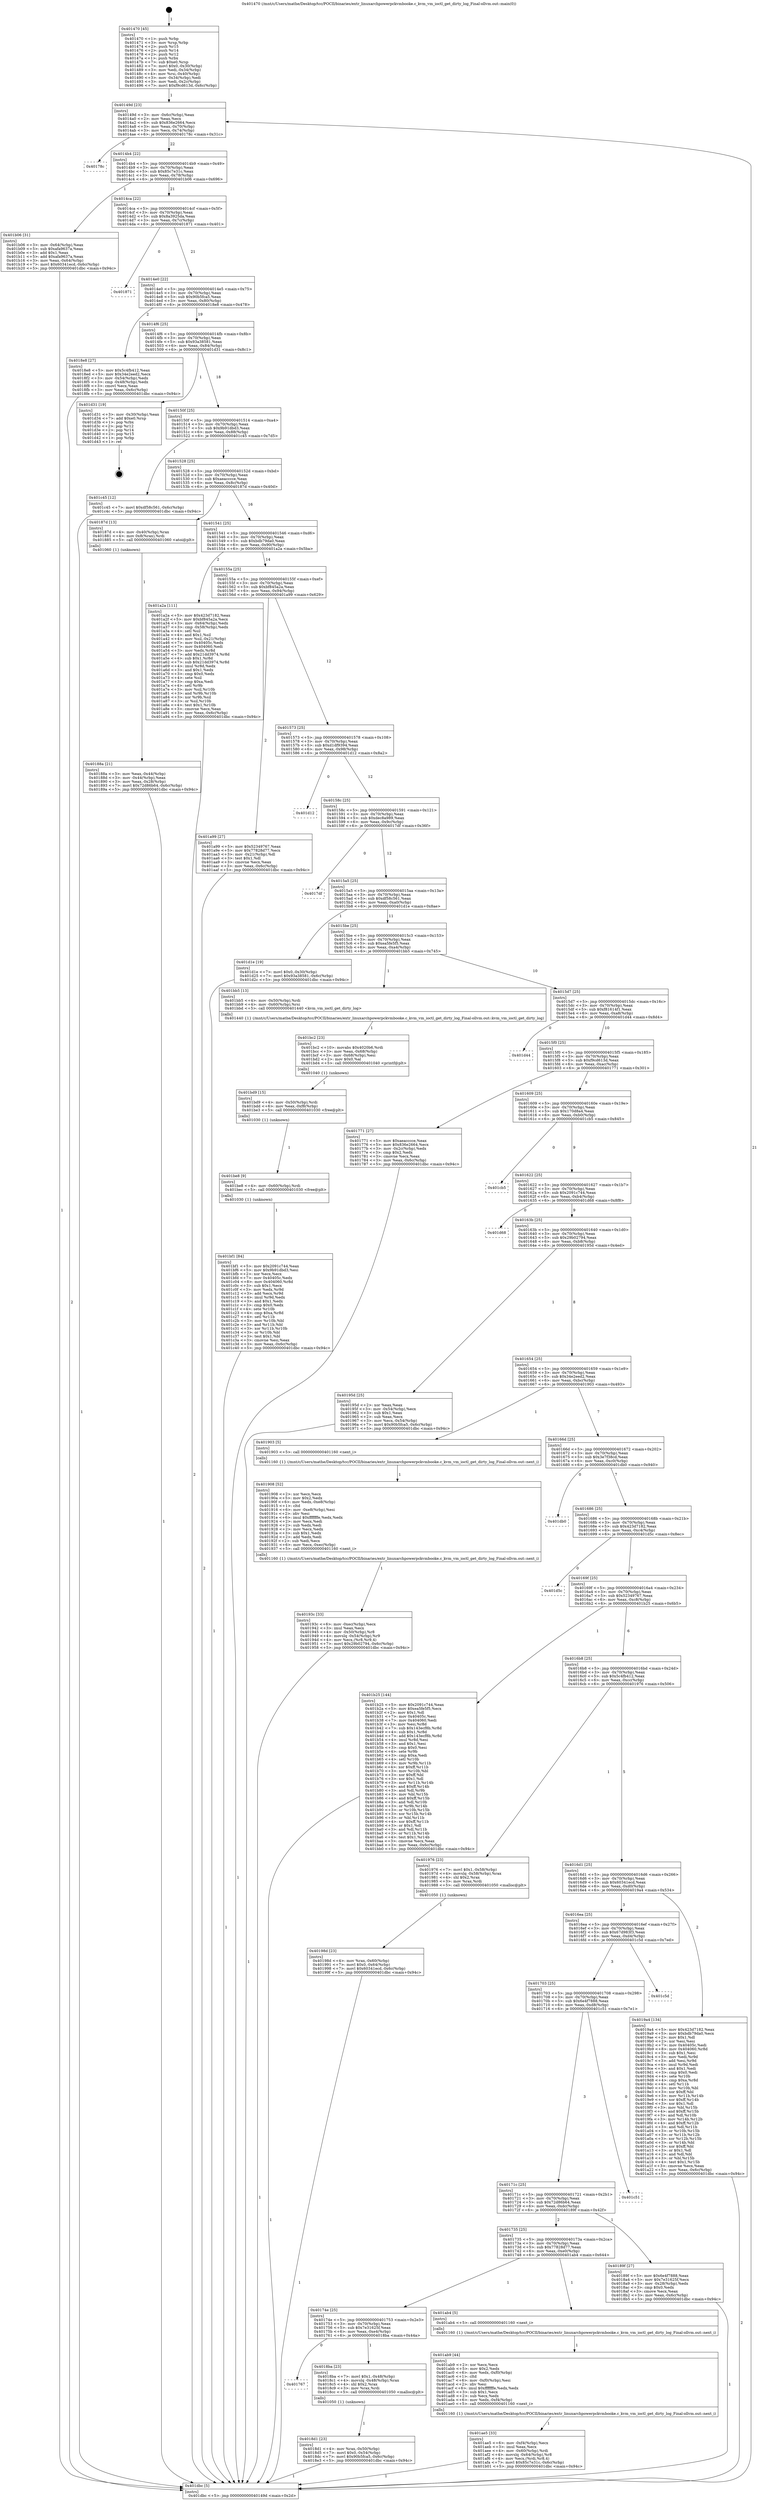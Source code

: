 digraph "0x401470" {
  label = "0x401470 (/mnt/c/Users/mathe/Desktop/tcc/POCII/binaries/extr_linuxarchpowerpckvmbooke.c_kvm_vm_ioctl_get_dirty_log_Final-ollvm.out::main(0))"
  labelloc = "t"
  node[shape=record]

  Entry [label="",width=0.3,height=0.3,shape=circle,fillcolor=black,style=filled]
  "0x40149d" [label="{
     0x40149d [23]\l
     | [instrs]\l
     &nbsp;&nbsp;0x40149d \<+3\>: mov -0x6c(%rbp),%eax\l
     &nbsp;&nbsp;0x4014a0 \<+2\>: mov %eax,%ecx\l
     &nbsp;&nbsp;0x4014a2 \<+6\>: sub $0x836e2664,%ecx\l
     &nbsp;&nbsp;0x4014a8 \<+3\>: mov %eax,-0x70(%rbp)\l
     &nbsp;&nbsp;0x4014ab \<+3\>: mov %ecx,-0x74(%rbp)\l
     &nbsp;&nbsp;0x4014ae \<+6\>: je 000000000040178c \<main+0x31c\>\l
  }"]
  "0x40178c" [label="{
     0x40178c\l
  }", style=dashed]
  "0x4014b4" [label="{
     0x4014b4 [22]\l
     | [instrs]\l
     &nbsp;&nbsp;0x4014b4 \<+5\>: jmp 00000000004014b9 \<main+0x49\>\l
     &nbsp;&nbsp;0x4014b9 \<+3\>: mov -0x70(%rbp),%eax\l
     &nbsp;&nbsp;0x4014bc \<+5\>: sub $0x85c7e31c,%eax\l
     &nbsp;&nbsp;0x4014c1 \<+3\>: mov %eax,-0x78(%rbp)\l
     &nbsp;&nbsp;0x4014c4 \<+6\>: je 0000000000401b06 \<main+0x696\>\l
  }"]
  Exit [label="",width=0.3,height=0.3,shape=circle,fillcolor=black,style=filled,peripheries=2]
  "0x401b06" [label="{
     0x401b06 [31]\l
     | [instrs]\l
     &nbsp;&nbsp;0x401b06 \<+3\>: mov -0x64(%rbp),%eax\l
     &nbsp;&nbsp;0x401b09 \<+5\>: sub $0xafa9637a,%eax\l
     &nbsp;&nbsp;0x401b0e \<+3\>: add $0x1,%eax\l
     &nbsp;&nbsp;0x401b11 \<+5\>: add $0xafa9637a,%eax\l
     &nbsp;&nbsp;0x401b16 \<+3\>: mov %eax,-0x64(%rbp)\l
     &nbsp;&nbsp;0x401b19 \<+7\>: movl $0x60341ecd,-0x6c(%rbp)\l
     &nbsp;&nbsp;0x401b20 \<+5\>: jmp 0000000000401dbc \<main+0x94c\>\l
  }"]
  "0x4014ca" [label="{
     0x4014ca [22]\l
     | [instrs]\l
     &nbsp;&nbsp;0x4014ca \<+5\>: jmp 00000000004014cf \<main+0x5f\>\l
     &nbsp;&nbsp;0x4014cf \<+3\>: mov -0x70(%rbp),%eax\l
     &nbsp;&nbsp;0x4014d2 \<+5\>: sub $0x8a3925da,%eax\l
     &nbsp;&nbsp;0x4014d7 \<+3\>: mov %eax,-0x7c(%rbp)\l
     &nbsp;&nbsp;0x4014da \<+6\>: je 0000000000401871 \<main+0x401\>\l
  }"]
  "0x401bf1" [label="{
     0x401bf1 [84]\l
     | [instrs]\l
     &nbsp;&nbsp;0x401bf1 \<+5\>: mov $0x2091c744,%eax\l
     &nbsp;&nbsp;0x401bf6 \<+5\>: mov $0x9b91dbd3,%esi\l
     &nbsp;&nbsp;0x401bfb \<+2\>: xor %ecx,%ecx\l
     &nbsp;&nbsp;0x401bfd \<+7\>: mov 0x40405c,%edx\l
     &nbsp;&nbsp;0x401c04 \<+8\>: mov 0x404060,%r8d\l
     &nbsp;&nbsp;0x401c0c \<+3\>: sub $0x1,%ecx\l
     &nbsp;&nbsp;0x401c0f \<+3\>: mov %edx,%r9d\l
     &nbsp;&nbsp;0x401c12 \<+3\>: add %ecx,%r9d\l
     &nbsp;&nbsp;0x401c15 \<+4\>: imul %r9d,%edx\l
     &nbsp;&nbsp;0x401c19 \<+3\>: and $0x1,%edx\l
     &nbsp;&nbsp;0x401c1c \<+3\>: cmp $0x0,%edx\l
     &nbsp;&nbsp;0x401c1f \<+4\>: sete %r10b\l
     &nbsp;&nbsp;0x401c23 \<+4\>: cmp $0xa,%r8d\l
     &nbsp;&nbsp;0x401c27 \<+4\>: setl %r11b\l
     &nbsp;&nbsp;0x401c2b \<+3\>: mov %r10b,%bl\l
     &nbsp;&nbsp;0x401c2e \<+3\>: and %r11b,%bl\l
     &nbsp;&nbsp;0x401c31 \<+3\>: xor %r11b,%r10b\l
     &nbsp;&nbsp;0x401c34 \<+3\>: or %r10b,%bl\l
     &nbsp;&nbsp;0x401c37 \<+3\>: test $0x1,%bl\l
     &nbsp;&nbsp;0x401c3a \<+3\>: cmovne %esi,%eax\l
     &nbsp;&nbsp;0x401c3d \<+3\>: mov %eax,-0x6c(%rbp)\l
     &nbsp;&nbsp;0x401c40 \<+5\>: jmp 0000000000401dbc \<main+0x94c\>\l
  }"]
  "0x401871" [label="{
     0x401871\l
  }", style=dashed]
  "0x4014e0" [label="{
     0x4014e0 [22]\l
     | [instrs]\l
     &nbsp;&nbsp;0x4014e0 \<+5\>: jmp 00000000004014e5 \<main+0x75\>\l
     &nbsp;&nbsp;0x4014e5 \<+3\>: mov -0x70(%rbp),%eax\l
     &nbsp;&nbsp;0x4014e8 \<+5\>: sub $0x90b5fca5,%eax\l
     &nbsp;&nbsp;0x4014ed \<+3\>: mov %eax,-0x80(%rbp)\l
     &nbsp;&nbsp;0x4014f0 \<+6\>: je 00000000004018e8 \<main+0x478\>\l
  }"]
  "0x401be8" [label="{
     0x401be8 [9]\l
     | [instrs]\l
     &nbsp;&nbsp;0x401be8 \<+4\>: mov -0x60(%rbp),%rdi\l
     &nbsp;&nbsp;0x401bec \<+5\>: call 0000000000401030 \<free@plt\>\l
     | [calls]\l
     &nbsp;&nbsp;0x401030 \{1\} (unknown)\l
  }"]
  "0x4018e8" [label="{
     0x4018e8 [27]\l
     | [instrs]\l
     &nbsp;&nbsp;0x4018e8 \<+5\>: mov $0x5c4fb412,%eax\l
     &nbsp;&nbsp;0x4018ed \<+5\>: mov $0x34e2eed2,%ecx\l
     &nbsp;&nbsp;0x4018f2 \<+3\>: mov -0x54(%rbp),%edx\l
     &nbsp;&nbsp;0x4018f5 \<+3\>: cmp -0x48(%rbp),%edx\l
     &nbsp;&nbsp;0x4018f8 \<+3\>: cmovl %ecx,%eax\l
     &nbsp;&nbsp;0x4018fb \<+3\>: mov %eax,-0x6c(%rbp)\l
     &nbsp;&nbsp;0x4018fe \<+5\>: jmp 0000000000401dbc \<main+0x94c\>\l
  }"]
  "0x4014f6" [label="{
     0x4014f6 [25]\l
     | [instrs]\l
     &nbsp;&nbsp;0x4014f6 \<+5\>: jmp 00000000004014fb \<main+0x8b\>\l
     &nbsp;&nbsp;0x4014fb \<+3\>: mov -0x70(%rbp),%eax\l
     &nbsp;&nbsp;0x4014fe \<+5\>: sub $0x93a38581,%eax\l
     &nbsp;&nbsp;0x401503 \<+6\>: mov %eax,-0x84(%rbp)\l
     &nbsp;&nbsp;0x401509 \<+6\>: je 0000000000401d31 \<main+0x8c1\>\l
  }"]
  "0x401bd9" [label="{
     0x401bd9 [15]\l
     | [instrs]\l
     &nbsp;&nbsp;0x401bd9 \<+4\>: mov -0x50(%rbp),%rdi\l
     &nbsp;&nbsp;0x401bdd \<+6\>: mov %eax,-0xf8(%rbp)\l
     &nbsp;&nbsp;0x401be3 \<+5\>: call 0000000000401030 \<free@plt\>\l
     | [calls]\l
     &nbsp;&nbsp;0x401030 \{1\} (unknown)\l
  }"]
  "0x401d31" [label="{
     0x401d31 [19]\l
     | [instrs]\l
     &nbsp;&nbsp;0x401d31 \<+3\>: mov -0x30(%rbp),%eax\l
     &nbsp;&nbsp;0x401d34 \<+7\>: add $0xe0,%rsp\l
     &nbsp;&nbsp;0x401d3b \<+1\>: pop %rbx\l
     &nbsp;&nbsp;0x401d3c \<+2\>: pop %r12\l
     &nbsp;&nbsp;0x401d3e \<+2\>: pop %r14\l
     &nbsp;&nbsp;0x401d40 \<+2\>: pop %r15\l
     &nbsp;&nbsp;0x401d42 \<+1\>: pop %rbp\l
     &nbsp;&nbsp;0x401d43 \<+1\>: ret\l
  }"]
  "0x40150f" [label="{
     0x40150f [25]\l
     | [instrs]\l
     &nbsp;&nbsp;0x40150f \<+5\>: jmp 0000000000401514 \<main+0xa4\>\l
     &nbsp;&nbsp;0x401514 \<+3\>: mov -0x70(%rbp),%eax\l
     &nbsp;&nbsp;0x401517 \<+5\>: sub $0x9b91dbd3,%eax\l
     &nbsp;&nbsp;0x40151c \<+6\>: mov %eax,-0x88(%rbp)\l
     &nbsp;&nbsp;0x401522 \<+6\>: je 0000000000401c45 \<main+0x7d5\>\l
  }"]
  "0x401bc2" [label="{
     0x401bc2 [23]\l
     | [instrs]\l
     &nbsp;&nbsp;0x401bc2 \<+10\>: movabs $0x4020b6,%rdi\l
     &nbsp;&nbsp;0x401bcc \<+3\>: mov %eax,-0x68(%rbp)\l
     &nbsp;&nbsp;0x401bcf \<+3\>: mov -0x68(%rbp),%esi\l
     &nbsp;&nbsp;0x401bd2 \<+2\>: mov $0x0,%al\l
     &nbsp;&nbsp;0x401bd4 \<+5\>: call 0000000000401040 \<printf@plt\>\l
     | [calls]\l
     &nbsp;&nbsp;0x401040 \{1\} (unknown)\l
  }"]
  "0x401c45" [label="{
     0x401c45 [12]\l
     | [instrs]\l
     &nbsp;&nbsp;0x401c45 \<+7\>: movl $0xdf58c561,-0x6c(%rbp)\l
     &nbsp;&nbsp;0x401c4c \<+5\>: jmp 0000000000401dbc \<main+0x94c\>\l
  }"]
  "0x401528" [label="{
     0x401528 [25]\l
     | [instrs]\l
     &nbsp;&nbsp;0x401528 \<+5\>: jmp 000000000040152d \<main+0xbd\>\l
     &nbsp;&nbsp;0x40152d \<+3\>: mov -0x70(%rbp),%eax\l
     &nbsp;&nbsp;0x401530 \<+5\>: sub $0xaeacccce,%eax\l
     &nbsp;&nbsp;0x401535 \<+6\>: mov %eax,-0x8c(%rbp)\l
     &nbsp;&nbsp;0x40153b \<+6\>: je 000000000040187d \<main+0x40d\>\l
  }"]
  "0x401ae5" [label="{
     0x401ae5 [33]\l
     | [instrs]\l
     &nbsp;&nbsp;0x401ae5 \<+6\>: mov -0xf4(%rbp),%ecx\l
     &nbsp;&nbsp;0x401aeb \<+3\>: imul %eax,%ecx\l
     &nbsp;&nbsp;0x401aee \<+4\>: mov -0x60(%rbp),%rdi\l
     &nbsp;&nbsp;0x401af2 \<+4\>: movslq -0x64(%rbp),%r8\l
     &nbsp;&nbsp;0x401af6 \<+4\>: mov %ecx,(%rdi,%r8,4)\l
     &nbsp;&nbsp;0x401afa \<+7\>: movl $0x85c7e31c,-0x6c(%rbp)\l
     &nbsp;&nbsp;0x401b01 \<+5\>: jmp 0000000000401dbc \<main+0x94c\>\l
  }"]
  "0x40187d" [label="{
     0x40187d [13]\l
     | [instrs]\l
     &nbsp;&nbsp;0x40187d \<+4\>: mov -0x40(%rbp),%rax\l
     &nbsp;&nbsp;0x401881 \<+4\>: mov 0x8(%rax),%rdi\l
     &nbsp;&nbsp;0x401885 \<+5\>: call 0000000000401060 \<atoi@plt\>\l
     | [calls]\l
     &nbsp;&nbsp;0x401060 \{1\} (unknown)\l
  }"]
  "0x401541" [label="{
     0x401541 [25]\l
     | [instrs]\l
     &nbsp;&nbsp;0x401541 \<+5\>: jmp 0000000000401546 \<main+0xd6\>\l
     &nbsp;&nbsp;0x401546 \<+3\>: mov -0x70(%rbp),%eax\l
     &nbsp;&nbsp;0x401549 \<+5\>: sub $0xbdb79da0,%eax\l
     &nbsp;&nbsp;0x40154e \<+6\>: mov %eax,-0x90(%rbp)\l
     &nbsp;&nbsp;0x401554 \<+6\>: je 0000000000401a2a \<main+0x5ba\>\l
  }"]
  "0x401ab9" [label="{
     0x401ab9 [44]\l
     | [instrs]\l
     &nbsp;&nbsp;0x401ab9 \<+2\>: xor %ecx,%ecx\l
     &nbsp;&nbsp;0x401abb \<+5\>: mov $0x2,%edx\l
     &nbsp;&nbsp;0x401ac0 \<+6\>: mov %edx,-0xf0(%rbp)\l
     &nbsp;&nbsp;0x401ac6 \<+1\>: cltd\l
     &nbsp;&nbsp;0x401ac7 \<+6\>: mov -0xf0(%rbp),%esi\l
     &nbsp;&nbsp;0x401acd \<+2\>: idiv %esi\l
     &nbsp;&nbsp;0x401acf \<+6\>: imul $0xfffffffe,%edx,%edx\l
     &nbsp;&nbsp;0x401ad5 \<+3\>: sub $0x1,%ecx\l
     &nbsp;&nbsp;0x401ad8 \<+2\>: sub %ecx,%edx\l
     &nbsp;&nbsp;0x401ada \<+6\>: mov %edx,-0xf4(%rbp)\l
     &nbsp;&nbsp;0x401ae0 \<+5\>: call 0000000000401160 \<next_i\>\l
     | [calls]\l
     &nbsp;&nbsp;0x401160 \{1\} (/mnt/c/Users/mathe/Desktop/tcc/POCII/binaries/extr_linuxarchpowerpckvmbooke.c_kvm_vm_ioctl_get_dirty_log_Final-ollvm.out::next_i)\l
  }"]
  "0x401a2a" [label="{
     0x401a2a [111]\l
     | [instrs]\l
     &nbsp;&nbsp;0x401a2a \<+5\>: mov $0x423d7182,%eax\l
     &nbsp;&nbsp;0x401a2f \<+5\>: mov $0xbf845a2a,%ecx\l
     &nbsp;&nbsp;0x401a34 \<+3\>: mov -0x64(%rbp),%edx\l
     &nbsp;&nbsp;0x401a37 \<+3\>: cmp -0x58(%rbp),%edx\l
     &nbsp;&nbsp;0x401a3a \<+4\>: setl %sil\l
     &nbsp;&nbsp;0x401a3e \<+4\>: and $0x1,%sil\l
     &nbsp;&nbsp;0x401a42 \<+4\>: mov %sil,-0x21(%rbp)\l
     &nbsp;&nbsp;0x401a46 \<+7\>: mov 0x40405c,%edx\l
     &nbsp;&nbsp;0x401a4d \<+7\>: mov 0x404060,%edi\l
     &nbsp;&nbsp;0x401a54 \<+3\>: mov %edx,%r8d\l
     &nbsp;&nbsp;0x401a57 \<+7\>: add $0x21dd3974,%r8d\l
     &nbsp;&nbsp;0x401a5e \<+4\>: sub $0x1,%r8d\l
     &nbsp;&nbsp;0x401a62 \<+7\>: sub $0x21dd3974,%r8d\l
     &nbsp;&nbsp;0x401a69 \<+4\>: imul %r8d,%edx\l
     &nbsp;&nbsp;0x401a6d \<+3\>: and $0x1,%edx\l
     &nbsp;&nbsp;0x401a70 \<+3\>: cmp $0x0,%edx\l
     &nbsp;&nbsp;0x401a73 \<+4\>: sete %sil\l
     &nbsp;&nbsp;0x401a77 \<+3\>: cmp $0xa,%edi\l
     &nbsp;&nbsp;0x401a7a \<+4\>: setl %r9b\l
     &nbsp;&nbsp;0x401a7e \<+3\>: mov %sil,%r10b\l
     &nbsp;&nbsp;0x401a81 \<+3\>: and %r9b,%r10b\l
     &nbsp;&nbsp;0x401a84 \<+3\>: xor %r9b,%sil\l
     &nbsp;&nbsp;0x401a87 \<+3\>: or %sil,%r10b\l
     &nbsp;&nbsp;0x401a8a \<+4\>: test $0x1,%r10b\l
     &nbsp;&nbsp;0x401a8e \<+3\>: cmovne %ecx,%eax\l
     &nbsp;&nbsp;0x401a91 \<+3\>: mov %eax,-0x6c(%rbp)\l
     &nbsp;&nbsp;0x401a94 \<+5\>: jmp 0000000000401dbc \<main+0x94c\>\l
  }"]
  "0x40155a" [label="{
     0x40155a [25]\l
     | [instrs]\l
     &nbsp;&nbsp;0x40155a \<+5\>: jmp 000000000040155f \<main+0xef\>\l
     &nbsp;&nbsp;0x40155f \<+3\>: mov -0x70(%rbp),%eax\l
     &nbsp;&nbsp;0x401562 \<+5\>: sub $0xbf845a2a,%eax\l
     &nbsp;&nbsp;0x401567 \<+6\>: mov %eax,-0x94(%rbp)\l
     &nbsp;&nbsp;0x40156d \<+6\>: je 0000000000401a99 \<main+0x629\>\l
  }"]
  "0x40198d" [label="{
     0x40198d [23]\l
     | [instrs]\l
     &nbsp;&nbsp;0x40198d \<+4\>: mov %rax,-0x60(%rbp)\l
     &nbsp;&nbsp;0x401991 \<+7\>: movl $0x0,-0x64(%rbp)\l
     &nbsp;&nbsp;0x401998 \<+7\>: movl $0x60341ecd,-0x6c(%rbp)\l
     &nbsp;&nbsp;0x40199f \<+5\>: jmp 0000000000401dbc \<main+0x94c\>\l
  }"]
  "0x401a99" [label="{
     0x401a99 [27]\l
     | [instrs]\l
     &nbsp;&nbsp;0x401a99 \<+5\>: mov $0x52349767,%eax\l
     &nbsp;&nbsp;0x401a9e \<+5\>: mov $0x77828d77,%ecx\l
     &nbsp;&nbsp;0x401aa3 \<+3\>: mov -0x21(%rbp),%dl\l
     &nbsp;&nbsp;0x401aa6 \<+3\>: test $0x1,%dl\l
     &nbsp;&nbsp;0x401aa9 \<+3\>: cmovne %ecx,%eax\l
     &nbsp;&nbsp;0x401aac \<+3\>: mov %eax,-0x6c(%rbp)\l
     &nbsp;&nbsp;0x401aaf \<+5\>: jmp 0000000000401dbc \<main+0x94c\>\l
  }"]
  "0x401573" [label="{
     0x401573 [25]\l
     | [instrs]\l
     &nbsp;&nbsp;0x401573 \<+5\>: jmp 0000000000401578 \<main+0x108\>\l
     &nbsp;&nbsp;0x401578 \<+3\>: mov -0x70(%rbp),%eax\l
     &nbsp;&nbsp;0x40157b \<+5\>: sub $0xd1df9394,%eax\l
     &nbsp;&nbsp;0x401580 \<+6\>: mov %eax,-0x98(%rbp)\l
     &nbsp;&nbsp;0x401586 \<+6\>: je 0000000000401d12 \<main+0x8a2\>\l
  }"]
  "0x40193c" [label="{
     0x40193c [33]\l
     | [instrs]\l
     &nbsp;&nbsp;0x40193c \<+6\>: mov -0xec(%rbp),%ecx\l
     &nbsp;&nbsp;0x401942 \<+3\>: imul %eax,%ecx\l
     &nbsp;&nbsp;0x401945 \<+4\>: mov -0x50(%rbp),%r8\l
     &nbsp;&nbsp;0x401949 \<+4\>: movslq -0x54(%rbp),%r9\l
     &nbsp;&nbsp;0x40194d \<+4\>: mov %ecx,(%r8,%r9,4)\l
     &nbsp;&nbsp;0x401951 \<+7\>: movl $0x29b02794,-0x6c(%rbp)\l
     &nbsp;&nbsp;0x401958 \<+5\>: jmp 0000000000401dbc \<main+0x94c\>\l
  }"]
  "0x401d12" [label="{
     0x401d12\l
  }", style=dashed]
  "0x40158c" [label="{
     0x40158c [25]\l
     | [instrs]\l
     &nbsp;&nbsp;0x40158c \<+5\>: jmp 0000000000401591 \<main+0x121\>\l
     &nbsp;&nbsp;0x401591 \<+3\>: mov -0x70(%rbp),%eax\l
     &nbsp;&nbsp;0x401594 \<+5\>: sub $0xdec8a989,%eax\l
     &nbsp;&nbsp;0x401599 \<+6\>: mov %eax,-0x9c(%rbp)\l
     &nbsp;&nbsp;0x40159f \<+6\>: je 00000000004017df \<main+0x36f\>\l
  }"]
  "0x401908" [label="{
     0x401908 [52]\l
     | [instrs]\l
     &nbsp;&nbsp;0x401908 \<+2\>: xor %ecx,%ecx\l
     &nbsp;&nbsp;0x40190a \<+5\>: mov $0x2,%edx\l
     &nbsp;&nbsp;0x40190f \<+6\>: mov %edx,-0xe8(%rbp)\l
     &nbsp;&nbsp;0x401915 \<+1\>: cltd\l
     &nbsp;&nbsp;0x401916 \<+6\>: mov -0xe8(%rbp),%esi\l
     &nbsp;&nbsp;0x40191c \<+2\>: idiv %esi\l
     &nbsp;&nbsp;0x40191e \<+6\>: imul $0xfffffffe,%edx,%edx\l
     &nbsp;&nbsp;0x401924 \<+2\>: mov %ecx,%edi\l
     &nbsp;&nbsp;0x401926 \<+2\>: sub %edx,%edi\l
     &nbsp;&nbsp;0x401928 \<+2\>: mov %ecx,%edx\l
     &nbsp;&nbsp;0x40192a \<+3\>: sub $0x1,%edx\l
     &nbsp;&nbsp;0x40192d \<+2\>: add %edx,%edi\l
     &nbsp;&nbsp;0x40192f \<+2\>: sub %edi,%ecx\l
     &nbsp;&nbsp;0x401931 \<+6\>: mov %ecx,-0xec(%rbp)\l
     &nbsp;&nbsp;0x401937 \<+5\>: call 0000000000401160 \<next_i\>\l
     | [calls]\l
     &nbsp;&nbsp;0x401160 \{1\} (/mnt/c/Users/mathe/Desktop/tcc/POCII/binaries/extr_linuxarchpowerpckvmbooke.c_kvm_vm_ioctl_get_dirty_log_Final-ollvm.out::next_i)\l
  }"]
  "0x4017df" [label="{
     0x4017df\l
  }", style=dashed]
  "0x4015a5" [label="{
     0x4015a5 [25]\l
     | [instrs]\l
     &nbsp;&nbsp;0x4015a5 \<+5\>: jmp 00000000004015aa \<main+0x13a\>\l
     &nbsp;&nbsp;0x4015aa \<+3\>: mov -0x70(%rbp),%eax\l
     &nbsp;&nbsp;0x4015ad \<+5\>: sub $0xdf58c561,%eax\l
     &nbsp;&nbsp;0x4015b2 \<+6\>: mov %eax,-0xa0(%rbp)\l
     &nbsp;&nbsp;0x4015b8 \<+6\>: je 0000000000401d1e \<main+0x8ae\>\l
  }"]
  "0x4018d1" [label="{
     0x4018d1 [23]\l
     | [instrs]\l
     &nbsp;&nbsp;0x4018d1 \<+4\>: mov %rax,-0x50(%rbp)\l
     &nbsp;&nbsp;0x4018d5 \<+7\>: movl $0x0,-0x54(%rbp)\l
     &nbsp;&nbsp;0x4018dc \<+7\>: movl $0x90b5fca5,-0x6c(%rbp)\l
     &nbsp;&nbsp;0x4018e3 \<+5\>: jmp 0000000000401dbc \<main+0x94c\>\l
  }"]
  "0x401d1e" [label="{
     0x401d1e [19]\l
     | [instrs]\l
     &nbsp;&nbsp;0x401d1e \<+7\>: movl $0x0,-0x30(%rbp)\l
     &nbsp;&nbsp;0x401d25 \<+7\>: movl $0x93a38581,-0x6c(%rbp)\l
     &nbsp;&nbsp;0x401d2c \<+5\>: jmp 0000000000401dbc \<main+0x94c\>\l
  }"]
  "0x4015be" [label="{
     0x4015be [25]\l
     | [instrs]\l
     &nbsp;&nbsp;0x4015be \<+5\>: jmp 00000000004015c3 \<main+0x153\>\l
     &nbsp;&nbsp;0x4015c3 \<+3\>: mov -0x70(%rbp),%eax\l
     &nbsp;&nbsp;0x4015c6 \<+5\>: sub $0xea5fe5f5,%eax\l
     &nbsp;&nbsp;0x4015cb \<+6\>: mov %eax,-0xa4(%rbp)\l
     &nbsp;&nbsp;0x4015d1 \<+6\>: je 0000000000401bb5 \<main+0x745\>\l
  }"]
  "0x401767" [label="{
     0x401767\l
  }", style=dashed]
  "0x401bb5" [label="{
     0x401bb5 [13]\l
     | [instrs]\l
     &nbsp;&nbsp;0x401bb5 \<+4\>: mov -0x50(%rbp),%rdi\l
     &nbsp;&nbsp;0x401bb9 \<+4\>: mov -0x60(%rbp),%rsi\l
     &nbsp;&nbsp;0x401bbd \<+5\>: call 0000000000401440 \<kvm_vm_ioctl_get_dirty_log\>\l
     | [calls]\l
     &nbsp;&nbsp;0x401440 \{1\} (/mnt/c/Users/mathe/Desktop/tcc/POCII/binaries/extr_linuxarchpowerpckvmbooke.c_kvm_vm_ioctl_get_dirty_log_Final-ollvm.out::kvm_vm_ioctl_get_dirty_log)\l
  }"]
  "0x4015d7" [label="{
     0x4015d7 [25]\l
     | [instrs]\l
     &nbsp;&nbsp;0x4015d7 \<+5\>: jmp 00000000004015dc \<main+0x16c\>\l
     &nbsp;&nbsp;0x4015dc \<+3\>: mov -0x70(%rbp),%eax\l
     &nbsp;&nbsp;0x4015df \<+5\>: sub $0xf81614f1,%eax\l
     &nbsp;&nbsp;0x4015e4 \<+6\>: mov %eax,-0xa8(%rbp)\l
     &nbsp;&nbsp;0x4015ea \<+6\>: je 0000000000401d44 \<main+0x8d4\>\l
  }"]
  "0x4018ba" [label="{
     0x4018ba [23]\l
     | [instrs]\l
     &nbsp;&nbsp;0x4018ba \<+7\>: movl $0x1,-0x48(%rbp)\l
     &nbsp;&nbsp;0x4018c1 \<+4\>: movslq -0x48(%rbp),%rax\l
     &nbsp;&nbsp;0x4018c5 \<+4\>: shl $0x2,%rax\l
     &nbsp;&nbsp;0x4018c9 \<+3\>: mov %rax,%rdi\l
     &nbsp;&nbsp;0x4018cc \<+5\>: call 0000000000401050 \<malloc@plt\>\l
     | [calls]\l
     &nbsp;&nbsp;0x401050 \{1\} (unknown)\l
  }"]
  "0x401d44" [label="{
     0x401d44\l
  }", style=dashed]
  "0x4015f0" [label="{
     0x4015f0 [25]\l
     | [instrs]\l
     &nbsp;&nbsp;0x4015f0 \<+5\>: jmp 00000000004015f5 \<main+0x185\>\l
     &nbsp;&nbsp;0x4015f5 \<+3\>: mov -0x70(%rbp),%eax\l
     &nbsp;&nbsp;0x4015f8 \<+5\>: sub $0xf9cd613d,%eax\l
     &nbsp;&nbsp;0x4015fd \<+6\>: mov %eax,-0xac(%rbp)\l
     &nbsp;&nbsp;0x401603 \<+6\>: je 0000000000401771 \<main+0x301\>\l
  }"]
  "0x40174e" [label="{
     0x40174e [25]\l
     | [instrs]\l
     &nbsp;&nbsp;0x40174e \<+5\>: jmp 0000000000401753 \<main+0x2e3\>\l
     &nbsp;&nbsp;0x401753 \<+3\>: mov -0x70(%rbp),%eax\l
     &nbsp;&nbsp;0x401756 \<+5\>: sub $0x7e31625f,%eax\l
     &nbsp;&nbsp;0x40175b \<+6\>: mov %eax,-0xe4(%rbp)\l
     &nbsp;&nbsp;0x401761 \<+6\>: je 00000000004018ba \<main+0x44a\>\l
  }"]
  "0x401771" [label="{
     0x401771 [27]\l
     | [instrs]\l
     &nbsp;&nbsp;0x401771 \<+5\>: mov $0xaeacccce,%eax\l
     &nbsp;&nbsp;0x401776 \<+5\>: mov $0x836e2664,%ecx\l
     &nbsp;&nbsp;0x40177b \<+3\>: mov -0x2c(%rbp),%edx\l
     &nbsp;&nbsp;0x40177e \<+3\>: cmp $0x2,%edx\l
     &nbsp;&nbsp;0x401781 \<+3\>: cmovne %ecx,%eax\l
     &nbsp;&nbsp;0x401784 \<+3\>: mov %eax,-0x6c(%rbp)\l
     &nbsp;&nbsp;0x401787 \<+5\>: jmp 0000000000401dbc \<main+0x94c\>\l
  }"]
  "0x401609" [label="{
     0x401609 [25]\l
     | [instrs]\l
     &nbsp;&nbsp;0x401609 \<+5\>: jmp 000000000040160e \<main+0x19e\>\l
     &nbsp;&nbsp;0x40160e \<+3\>: mov -0x70(%rbp),%eax\l
     &nbsp;&nbsp;0x401611 \<+5\>: sub $0x170d8a4,%eax\l
     &nbsp;&nbsp;0x401616 \<+6\>: mov %eax,-0xb0(%rbp)\l
     &nbsp;&nbsp;0x40161c \<+6\>: je 0000000000401cb5 \<main+0x845\>\l
  }"]
  "0x401dbc" [label="{
     0x401dbc [5]\l
     | [instrs]\l
     &nbsp;&nbsp;0x401dbc \<+5\>: jmp 000000000040149d \<main+0x2d\>\l
  }"]
  "0x401470" [label="{
     0x401470 [45]\l
     | [instrs]\l
     &nbsp;&nbsp;0x401470 \<+1\>: push %rbp\l
     &nbsp;&nbsp;0x401471 \<+3\>: mov %rsp,%rbp\l
     &nbsp;&nbsp;0x401474 \<+2\>: push %r15\l
     &nbsp;&nbsp;0x401476 \<+2\>: push %r14\l
     &nbsp;&nbsp;0x401478 \<+2\>: push %r12\l
     &nbsp;&nbsp;0x40147a \<+1\>: push %rbx\l
     &nbsp;&nbsp;0x40147b \<+7\>: sub $0xe0,%rsp\l
     &nbsp;&nbsp;0x401482 \<+7\>: movl $0x0,-0x30(%rbp)\l
     &nbsp;&nbsp;0x401489 \<+3\>: mov %edi,-0x34(%rbp)\l
     &nbsp;&nbsp;0x40148c \<+4\>: mov %rsi,-0x40(%rbp)\l
     &nbsp;&nbsp;0x401490 \<+3\>: mov -0x34(%rbp),%edi\l
     &nbsp;&nbsp;0x401493 \<+3\>: mov %edi,-0x2c(%rbp)\l
     &nbsp;&nbsp;0x401496 \<+7\>: movl $0xf9cd613d,-0x6c(%rbp)\l
  }"]
  "0x40188a" [label="{
     0x40188a [21]\l
     | [instrs]\l
     &nbsp;&nbsp;0x40188a \<+3\>: mov %eax,-0x44(%rbp)\l
     &nbsp;&nbsp;0x40188d \<+3\>: mov -0x44(%rbp),%eax\l
     &nbsp;&nbsp;0x401890 \<+3\>: mov %eax,-0x28(%rbp)\l
     &nbsp;&nbsp;0x401893 \<+7\>: movl $0x72d86b64,-0x6c(%rbp)\l
     &nbsp;&nbsp;0x40189a \<+5\>: jmp 0000000000401dbc \<main+0x94c\>\l
  }"]
  "0x401ab4" [label="{
     0x401ab4 [5]\l
     | [instrs]\l
     &nbsp;&nbsp;0x401ab4 \<+5\>: call 0000000000401160 \<next_i\>\l
     | [calls]\l
     &nbsp;&nbsp;0x401160 \{1\} (/mnt/c/Users/mathe/Desktop/tcc/POCII/binaries/extr_linuxarchpowerpckvmbooke.c_kvm_vm_ioctl_get_dirty_log_Final-ollvm.out::next_i)\l
  }"]
  "0x401cb5" [label="{
     0x401cb5\l
  }", style=dashed]
  "0x401622" [label="{
     0x401622 [25]\l
     | [instrs]\l
     &nbsp;&nbsp;0x401622 \<+5\>: jmp 0000000000401627 \<main+0x1b7\>\l
     &nbsp;&nbsp;0x401627 \<+3\>: mov -0x70(%rbp),%eax\l
     &nbsp;&nbsp;0x40162a \<+5\>: sub $0x2091c744,%eax\l
     &nbsp;&nbsp;0x40162f \<+6\>: mov %eax,-0xb4(%rbp)\l
     &nbsp;&nbsp;0x401635 \<+6\>: je 0000000000401d68 \<main+0x8f8\>\l
  }"]
  "0x401735" [label="{
     0x401735 [25]\l
     | [instrs]\l
     &nbsp;&nbsp;0x401735 \<+5\>: jmp 000000000040173a \<main+0x2ca\>\l
     &nbsp;&nbsp;0x40173a \<+3\>: mov -0x70(%rbp),%eax\l
     &nbsp;&nbsp;0x40173d \<+5\>: sub $0x77828d77,%eax\l
     &nbsp;&nbsp;0x401742 \<+6\>: mov %eax,-0xe0(%rbp)\l
     &nbsp;&nbsp;0x401748 \<+6\>: je 0000000000401ab4 \<main+0x644\>\l
  }"]
  "0x401d68" [label="{
     0x401d68\l
  }", style=dashed]
  "0x40163b" [label="{
     0x40163b [25]\l
     | [instrs]\l
     &nbsp;&nbsp;0x40163b \<+5\>: jmp 0000000000401640 \<main+0x1d0\>\l
     &nbsp;&nbsp;0x401640 \<+3\>: mov -0x70(%rbp),%eax\l
     &nbsp;&nbsp;0x401643 \<+5\>: sub $0x29b02794,%eax\l
     &nbsp;&nbsp;0x401648 \<+6\>: mov %eax,-0xb8(%rbp)\l
     &nbsp;&nbsp;0x40164e \<+6\>: je 000000000040195d \<main+0x4ed\>\l
  }"]
  "0x40189f" [label="{
     0x40189f [27]\l
     | [instrs]\l
     &nbsp;&nbsp;0x40189f \<+5\>: mov $0x6e4f7888,%eax\l
     &nbsp;&nbsp;0x4018a4 \<+5\>: mov $0x7e31625f,%ecx\l
     &nbsp;&nbsp;0x4018a9 \<+3\>: mov -0x28(%rbp),%edx\l
     &nbsp;&nbsp;0x4018ac \<+3\>: cmp $0x0,%edx\l
     &nbsp;&nbsp;0x4018af \<+3\>: cmove %ecx,%eax\l
     &nbsp;&nbsp;0x4018b2 \<+3\>: mov %eax,-0x6c(%rbp)\l
     &nbsp;&nbsp;0x4018b5 \<+5\>: jmp 0000000000401dbc \<main+0x94c\>\l
  }"]
  "0x40195d" [label="{
     0x40195d [25]\l
     | [instrs]\l
     &nbsp;&nbsp;0x40195d \<+2\>: xor %eax,%eax\l
     &nbsp;&nbsp;0x40195f \<+3\>: mov -0x54(%rbp),%ecx\l
     &nbsp;&nbsp;0x401962 \<+3\>: sub $0x1,%eax\l
     &nbsp;&nbsp;0x401965 \<+2\>: sub %eax,%ecx\l
     &nbsp;&nbsp;0x401967 \<+3\>: mov %ecx,-0x54(%rbp)\l
     &nbsp;&nbsp;0x40196a \<+7\>: movl $0x90b5fca5,-0x6c(%rbp)\l
     &nbsp;&nbsp;0x401971 \<+5\>: jmp 0000000000401dbc \<main+0x94c\>\l
  }"]
  "0x401654" [label="{
     0x401654 [25]\l
     | [instrs]\l
     &nbsp;&nbsp;0x401654 \<+5\>: jmp 0000000000401659 \<main+0x1e9\>\l
     &nbsp;&nbsp;0x401659 \<+3\>: mov -0x70(%rbp),%eax\l
     &nbsp;&nbsp;0x40165c \<+5\>: sub $0x34e2eed2,%eax\l
     &nbsp;&nbsp;0x401661 \<+6\>: mov %eax,-0xbc(%rbp)\l
     &nbsp;&nbsp;0x401667 \<+6\>: je 0000000000401903 \<main+0x493\>\l
  }"]
  "0x40171c" [label="{
     0x40171c [25]\l
     | [instrs]\l
     &nbsp;&nbsp;0x40171c \<+5\>: jmp 0000000000401721 \<main+0x2b1\>\l
     &nbsp;&nbsp;0x401721 \<+3\>: mov -0x70(%rbp),%eax\l
     &nbsp;&nbsp;0x401724 \<+5\>: sub $0x72d86b64,%eax\l
     &nbsp;&nbsp;0x401729 \<+6\>: mov %eax,-0xdc(%rbp)\l
     &nbsp;&nbsp;0x40172f \<+6\>: je 000000000040189f \<main+0x42f\>\l
  }"]
  "0x401903" [label="{
     0x401903 [5]\l
     | [instrs]\l
     &nbsp;&nbsp;0x401903 \<+5\>: call 0000000000401160 \<next_i\>\l
     | [calls]\l
     &nbsp;&nbsp;0x401160 \{1\} (/mnt/c/Users/mathe/Desktop/tcc/POCII/binaries/extr_linuxarchpowerpckvmbooke.c_kvm_vm_ioctl_get_dirty_log_Final-ollvm.out::next_i)\l
  }"]
  "0x40166d" [label="{
     0x40166d [25]\l
     | [instrs]\l
     &nbsp;&nbsp;0x40166d \<+5\>: jmp 0000000000401672 \<main+0x202\>\l
     &nbsp;&nbsp;0x401672 \<+3\>: mov -0x70(%rbp),%eax\l
     &nbsp;&nbsp;0x401675 \<+5\>: sub $0x3e7f38cd,%eax\l
     &nbsp;&nbsp;0x40167a \<+6\>: mov %eax,-0xc0(%rbp)\l
     &nbsp;&nbsp;0x401680 \<+6\>: je 0000000000401db0 \<main+0x940\>\l
  }"]
  "0x401c51" [label="{
     0x401c51\l
  }", style=dashed]
  "0x401db0" [label="{
     0x401db0\l
  }", style=dashed]
  "0x401686" [label="{
     0x401686 [25]\l
     | [instrs]\l
     &nbsp;&nbsp;0x401686 \<+5\>: jmp 000000000040168b \<main+0x21b\>\l
     &nbsp;&nbsp;0x40168b \<+3\>: mov -0x70(%rbp),%eax\l
     &nbsp;&nbsp;0x40168e \<+5\>: sub $0x423d7182,%eax\l
     &nbsp;&nbsp;0x401693 \<+6\>: mov %eax,-0xc4(%rbp)\l
     &nbsp;&nbsp;0x401699 \<+6\>: je 0000000000401d5c \<main+0x8ec\>\l
  }"]
  "0x401703" [label="{
     0x401703 [25]\l
     | [instrs]\l
     &nbsp;&nbsp;0x401703 \<+5\>: jmp 0000000000401708 \<main+0x298\>\l
     &nbsp;&nbsp;0x401708 \<+3\>: mov -0x70(%rbp),%eax\l
     &nbsp;&nbsp;0x40170b \<+5\>: sub $0x6e4f7888,%eax\l
     &nbsp;&nbsp;0x401710 \<+6\>: mov %eax,-0xd8(%rbp)\l
     &nbsp;&nbsp;0x401716 \<+6\>: je 0000000000401c51 \<main+0x7e1\>\l
  }"]
  "0x401d5c" [label="{
     0x401d5c\l
  }", style=dashed]
  "0x40169f" [label="{
     0x40169f [25]\l
     | [instrs]\l
     &nbsp;&nbsp;0x40169f \<+5\>: jmp 00000000004016a4 \<main+0x234\>\l
     &nbsp;&nbsp;0x4016a4 \<+3\>: mov -0x70(%rbp),%eax\l
     &nbsp;&nbsp;0x4016a7 \<+5\>: sub $0x52349767,%eax\l
     &nbsp;&nbsp;0x4016ac \<+6\>: mov %eax,-0xc8(%rbp)\l
     &nbsp;&nbsp;0x4016b2 \<+6\>: je 0000000000401b25 \<main+0x6b5\>\l
  }"]
  "0x401c5d" [label="{
     0x401c5d\l
  }", style=dashed]
  "0x401b25" [label="{
     0x401b25 [144]\l
     | [instrs]\l
     &nbsp;&nbsp;0x401b25 \<+5\>: mov $0x2091c744,%eax\l
     &nbsp;&nbsp;0x401b2a \<+5\>: mov $0xea5fe5f5,%ecx\l
     &nbsp;&nbsp;0x401b2f \<+2\>: mov $0x1,%dl\l
     &nbsp;&nbsp;0x401b31 \<+7\>: mov 0x40405c,%esi\l
     &nbsp;&nbsp;0x401b38 \<+7\>: mov 0x404060,%edi\l
     &nbsp;&nbsp;0x401b3f \<+3\>: mov %esi,%r8d\l
     &nbsp;&nbsp;0x401b42 \<+7\>: sub $0x143ecf8b,%r8d\l
     &nbsp;&nbsp;0x401b49 \<+4\>: sub $0x1,%r8d\l
     &nbsp;&nbsp;0x401b4d \<+7\>: add $0x143ecf8b,%r8d\l
     &nbsp;&nbsp;0x401b54 \<+4\>: imul %r8d,%esi\l
     &nbsp;&nbsp;0x401b58 \<+3\>: and $0x1,%esi\l
     &nbsp;&nbsp;0x401b5b \<+3\>: cmp $0x0,%esi\l
     &nbsp;&nbsp;0x401b5e \<+4\>: sete %r9b\l
     &nbsp;&nbsp;0x401b62 \<+3\>: cmp $0xa,%edi\l
     &nbsp;&nbsp;0x401b65 \<+4\>: setl %r10b\l
     &nbsp;&nbsp;0x401b69 \<+3\>: mov %r9b,%r11b\l
     &nbsp;&nbsp;0x401b6c \<+4\>: xor $0xff,%r11b\l
     &nbsp;&nbsp;0x401b70 \<+3\>: mov %r10b,%bl\l
     &nbsp;&nbsp;0x401b73 \<+3\>: xor $0xff,%bl\l
     &nbsp;&nbsp;0x401b76 \<+3\>: xor $0x1,%dl\l
     &nbsp;&nbsp;0x401b79 \<+3\>: mov %r11b,%r14b\l
     &nbsp;&nbsp;0x401b7c \<+4\>: and $0xff,%r14b\l
     &nbsp;&nbsp;0x401b80 \<+3\>: and %dl,%r9b\l
     &nbsp;&nbsp;0x401b83 \<+3\>: mov %bl,%r15b\l
     &nbsp;&nbsp;0x401b86 \<+4\>: and $0xff,%r15b\l
     &nbsp;&nbsp;0x401b8a \<+3\>: and %dl,%r10b\l
     &nbsp;&nbsp;0x401b8d \<+3\>: or %r9b,%r14b\l
     &nbsp;&nbsp;0x401b90 \<+3\>: or %r10b,%r15b\l
     &nbsp;&nbsp;0x401b93 \<+3\>: xor %r15b,%r14b\l
     &nbsp;&nbsp;0x401b96 \<+3\>: or %bl,%r11b\l
     &nbsp;&nbsp;0x401b99 \<+4\>: xor $0xff,%r11b\l
     &nbsp;&nbsp;0x401b9d \<+3\>: or $0x1,%dl\l
     &nbsp;&nbsp;0x401ba0 \<+3\>: and %dl,%r11b\l
     &nbsp;&nbsp;0x401ba3 \<+3\>: or %r11b,%r14b\l
     &nbsp;&nbsp;0x401ba6 \<+4\>: test $0x1,%r14b\l
     &nbsp;&nbsp;0x401baa \<+3\>: cmovne %ecx,%eax\l
     &nbsp;&nbsp;0x401bad \<+3\>: mov %eax,-0x6c(%rbp)\l
     &nbsp;&nbsp;0x401bb0 \<+5\>: jmp 0000000000401dbc \<main+0x94c\>\l
  }"]
  "0x4016b8" [label="{
     0x4016b8 [25]\l
     | [instrs]\l
     &nbsp;&nbsp;0x4016b8 \<+5\>: jmp 00000000004016bd \<main+0x24d\>\l
     &nbsp;&nbsp;0x4016bd \<+3\>: mov -0x70(%rbp),%eax\l
     &nbsp;&nbsp;0x4016c0 \<+5\>: sub $0x5c4fb412,%eax\l
     &nbsp;&nbsp;0x4016c5 \<+6\>: mov %eax,-0xcc(%rbp)\l
     &nbsp;&nbsp;0x4016cb \<+6\>: je 0000000000401976 \<main+0x506\>\l
  }"]
  "0x4016ea" [label="{
     0x4016ea [25]\l
     | [instrs]\l
     &nbsp;&nbsp;0x4016ea \<+5\>: jmp 00000000004016ef \<main+0x27f\>\l
     &nbsp;&nbsp;0x4016ef \<+3\>: mov -0x70(%rbp),%eax\l
     &nbsp;&nbsp;0x4016f2 \<+5\>: sub $0x67d983f3,%eax\l
     &nbsp;&nbsp;0x4016f7 \<+6\>: mov %eax,-0xd4(%rbp)\l
     &nbsp;&nbsp;0x4016fd \<+6\>: je 0000000000401c5d \<main+0x7ed\>\l
  }"]
  "0x401976" [label="{
     0x401976 [23]\l
     | [instrs]\l
     &nbsp;&nbsp;0x401976 \<+7\>: movl $0x1,-0x58(%rbp)\l
     &nbsp;&nbsp;0x40197d \<+4\>: movslq -0x58(%rbp),%rax\l
     &nbsp;&nbsp;0x401981 \<+4\>: shl $0x2,%rax\l
     &nbsp;&nbsp;0x401985 \<+3\>: mov %rax,%rdi\l
     &nbsp;&nbsp;0x401988 \<+5\>: call 0000000000401050 \<malloc@plt\>\l
     | [calls]\l
     &nbsp;&nbsp;0x401050 \{1\} (unknown)\l
  }"]
  "0x4016d1" [label="{
     0x4016d1 [25]\l
     | [instrs]\l
     &nbsp;&nbsp;0x4016d1 \<+5\>: jmp 00000000004016d6 \<main+0x266\>\l
     &nbsp;&nbsp;0x4016d6 \<+3\>: mov -0x70(%rbp),%eax\l
     &nbsp;&nbsp;0x4016d9 \<+5\>: sub $0x60341ecd,%eax\l
     &nbsp;&nbsp;0x4016de \<+6\>: mov %eax,-0xd0(%rbp)\l
     &nbsp;&nbsp;0x4016e4 \<+6\>: je 00000000004019a4 \<main+0x534\>\l
  }"]
  "0x4019a4" [label="{
     0x4019a4 [134]\l
     | [instrs]\l
     &nbsp;&nbsp;0x4019a4 \<+5\>: mov $0x423d7182,%eax\l
     &nbsp;&nbsp;0x4019a9 \<+5\>: mov $0xbdb79da0,%ecx\l
     &nbsp;&nbsp;0x4019ae \<+2\>: mov $0x1,%dl\l
     &nbsp;&nbsp;0x4019b0 \<+2\>: xor %esi,%esi\l
     &nbsp;&nbsp;0x4019b2 \<+7\>: mov 0x40405c,%edi\l
     &nbsp;&nbsp;0x4019b9 \<+8\>: mov 0x404060,%r8d\l
     &nbsp;&nbsp;0x4019c1 \<+3\>: sub $0x1,%esi\l
     &nbsp;&nbsp;0x4019c4 \<+3\>: mov %edi,%r9d\l
     &nbsp;&nbsp;0x4019c7 \<+3\>: add %esi,%r9d\l
     &nbsp;&nbsp;0x4019ca \<+4\>: imul %r9d,%edi\l
     &nbsp;&nbsp;0x4019ce \<+3\>: and $0x1,%edi\l
     &nbsp;&nbsp;0x4019d1 \<+3\>: cmp $0x0,%edi\l
     &nbsp;&nbsp;0x4019d4 \<+4\>: sete %r10b\l
     &nbsp;&nbsp;0x4019d8 \<+4\>: cmp $0xa,%r8d\l
     &nbsp;&nbsp;0x4019dc \<+4\>: setl %r11b\l
     &nbsp;&nbsp;0x4019e0 \<+3\>: mov %r10b,%bl\l
     &nbsp;&nbsp;0x4019e3 \<+3\>: xor $0xff,%bl\l
     &nbsp;&nbsp;0x4019e6 \<+3\>: mov %r11b,%r14b\l
     &nbsp;&nbsp;0x4019e9 \<+4\>: xor $0xff,%r14b\l
     &nbsp;&nbsp;0x4019ed \<+3\>: xor $0x1,%dl\l
     &nbsp;&nbsp;0x4019f0 \<+3\>: mov %bl,%r15b\l
     &nbsp;&nbsp;0x4019f3 \<+4\>: and $0xff,%r15b\l
     &nbsp;&nbsp;0x4019f7 \<+3\>: and %dl,%r10b\l
     &nbsp;&nbsp;0x4019fa \<+3\>: mov %r14b,%r12b\l
     &nbsp;&nbsp;0x4019fd \<+4\>: and $0xff,%r12b\l
     &nbsp;&nbsp;0x401a01 \<+3\>: and %dl,%r11b\l
     &nbsp;&nbsp;0x401a04 \<+3\>: or %r10b,%r15b\l
     &nbsp;&nbsp;0x401a07 \<+3\>: or %r11b,%r12b\l
     &nbsp;&nbsp;0x401a0a \<+3\>: xor %r12b,%r15b\l
     &nbsp;&nbsp;0x401a0d \<+3\>: or %r14b,%bl\l
     &nbsp;&nbsp;0x401a10 \<+3\>: xor $0xff,%bl\l
     &nbsp;&nbsp;0x401a13 \<+3\>: or $0x1,%dl\l
     &nbsp;&nbsp;0x401a16 \<+2\>: and %dl,%bl\l
     &nbsp;&nbsp;0x401a18 \<+3\>: or %bl,%r15b\l
     &nbsp;&nbsp;0x401a1b \<+4\>: test $0x1,%r15b\l
     &nbsp;&nbsp;0x401a1f \<+3\>: cmovne %ecx,%eax\l
     &nbsp;&nbsp;0x401a22 \<+3\>: mov %eax,-0x6c(%rbp)\l
     &nbsp;&nbsp;0x401a25 \<+5\>: jmp 0000000000401dbc \<main+0x94c\>\l
  }"]
  Entry -> "0x401470" [label=" 1"]
  "0x40149d" -> "0x40178c" [label=" 0"]
  "0x40149d" -> "0x4014b4" [label=" 22"]
  "0x401d31" -> Exit [label=" 1"]
  "0x4014b4" -> "0x401b06" [label=" 1"]
  "0x4014b4" -> "0x4014ca" [label=" 21"]
  "0x401d1e" -> "0x401dbc" [label=" 1"]
  "0x4014ca" -> "0x401871" [label=" 0"]
  "0x4014ca" -> "0x4014e0" [label=" 21"]
  "0x401c45" -> "0x401dbc" [label=" 1"]
  "0x4014e0" -> "0x4018e8" [label=" 2"]
  "0x4014e0" -> "0x4014f6" [label=" 19"]
  "0x401bf1" -> "0x401dbc" [label=" 1"]
  "0x4014f6" -> "0x401d31" [label=" 1"]
  "0x4014f6" -> "0x40150f" [label=" 18"]
  "0x401be8" -> "0x401bf1" [label=" 1"]
  "0x40150f" -> "0x401c45" [label=" 1"]
  "0x40150f" -> "0x401528" [label=" 17"]
  "0x401bd9" -> "0x401be8" [label=" 1"]
  "0x401528" -> "0x40187d" [label=" 1"]
  "0x401528" -> "0x401541" [label=" 16"]
  "0x401bc2" -> "0x401bd9" [label=" 1"]
  "0x401541" -> "0x401a2a" [label=" 2"]
  "0x401541" -> "0x40155a" [label=" 14"]
  "0x401bb5" -> "0x401bc2" [label=" 1"]
  "0x40155a" -> "0x401a99" [label=" 2"]
  "0x40155a" -> "0x401573" [label=" 12"]
  "0x401b25" -> "0x401dbc" [label=" 1"]
  "0x401573" -> "0x401d12" [label=" 0"]
  "0x401573" -> "0x40158c" [label=" 12"]
  "0x401b06" -> "0x401dbc" [label=" 1"]
  "0x40158c" -> "0x4017df" [label=" 0"]
  "0x40158c" -> "0x4015a5" [label=" 12"]
  "0x401ae5" -> "0x401dbc" [label=" 1"]
  "0x4015a5" -> "0x401d1e" [label=" 1"]
  "0x4015a5" -> "0x4015be" [label=" 11"]
  "0x401ab9" -> "0x401ae5" [label=" 1"]
  "0x4015be" -> "0x401bb5" [label=" 1"]
  "0x4015be" -> "0x4015d7" [label=" 10"]
  "0x401ab4" -> "0x401ab9" [label=" 1"]
  "0x4015d7" -> "0x401d44" [label=" 0"]
  "0x4015d7" -> "0x4015f0" [label=" 10"]
  "0x401a99" -> "0x401dbc" [label=" 2"]
  "0x4015f0" -> "0x401771" [label=" 1"]
  "0x4015f0" -> "0x401609" [label=" 9"]
  "0x401771" -> "0x401dbc" [label=" 1"]
  "0x401470" -> "0x40149d" [label=" 1"]
  "0x401dbc" -> "0x40149d" [label=" 21"]
  "0x40187d" -> "0x40188a" [label=" 1"]
  "0x40188a" -> "0x401dbc" [label=" 1"]
  "0x4019a4" -> "0x401dbc" [label=" 2"]
  "0x401609" -> "0x401cb5" [label=" 0"]
  "0x401609" -> "0x401622" [label=" 9"]
  "0x40198d" -> "0x401dbc" [label=" 1"]
  "0x401622" -> "0x401d68" [label=" 0"]
  "0x401622" -> "0x40163b" [label=" 9"]
  "0x40195d" -> "0x401dbc" [label=" 1"]
  "0x40163b" -> "0x40195d" [label=" 1"]
  "0x40163b" -> "0x401654" [label=" 8"]
  "0x40193c" -> "0x401dbc" [label=" 1"]
  "0x401654" -> "0x401903" [label=" 1"]
  "0x401654" -> "0x40166d" [label=" 7"]
  "0x401903" -> "0x401908" [label=" 1"]
  "0x40166d" -> "0x401db0" [label=" 0"]
  "0x40166d" -> "0x401686" [label=" 7"]
  "0x4018e8" -> "0x401dbc" [label=" 2"]
  "0x401686" -> "0x401d5c" [label=" 0"]
  "0x401686" -> "0x40169f" [label=" 7"]
  "0x4018ba" -> "0x4018d1" [label=" 1"]
  "0x40169f" -> "0x401b25" [label=" 1"]
  "0x40169f" -> "0x4016b8" [label=" 6"]
  "0x40174e" -> "0x401767" [label=" 0"]
  "0x4016b8" -> "0x401976" [label=" 1"]
  "0x4016b8" -> "0x4016d1" [label=" 5"]
  "0x401a2a" -> "0x401dbc" [label=" 2"]
  "0x4016d1" -> "0x4019a4" [label=" 2"]
  "0x4016d1" -> "0x4016ea" [label=" 3"]
  "0x40174e" -> "0x4018ba" [label=" 1"]
  "0x4016ea" -> "0x401c5d" [label=" 0"]
  "0x4016ea" -> "0x401703" [label=" 3"]
  "0x4018d1" -> "0x401dbc" [label=" 1"]
  "0x401703" -> "0x401c51" [label=" 0"]
  "0x401703" -> "0x40171c" [label=" 3"]
  "0x401908" -> "0x40193c" [label=" 1"]
  "0x40171c" -> "0x40189f" [label=" 1"]
  "0x40171c" -> "0x401735" [label=" 2"]
  "0x40189f" -> "0x401dbc" [label=" 1"]
  "0x401976" -> "0x40198d" [label=" 1"]
  "0x401735" -> "0x401ab4" [label=" 1"]
  "0x401735" -> "0x40174e" [label=" 1"]
}
